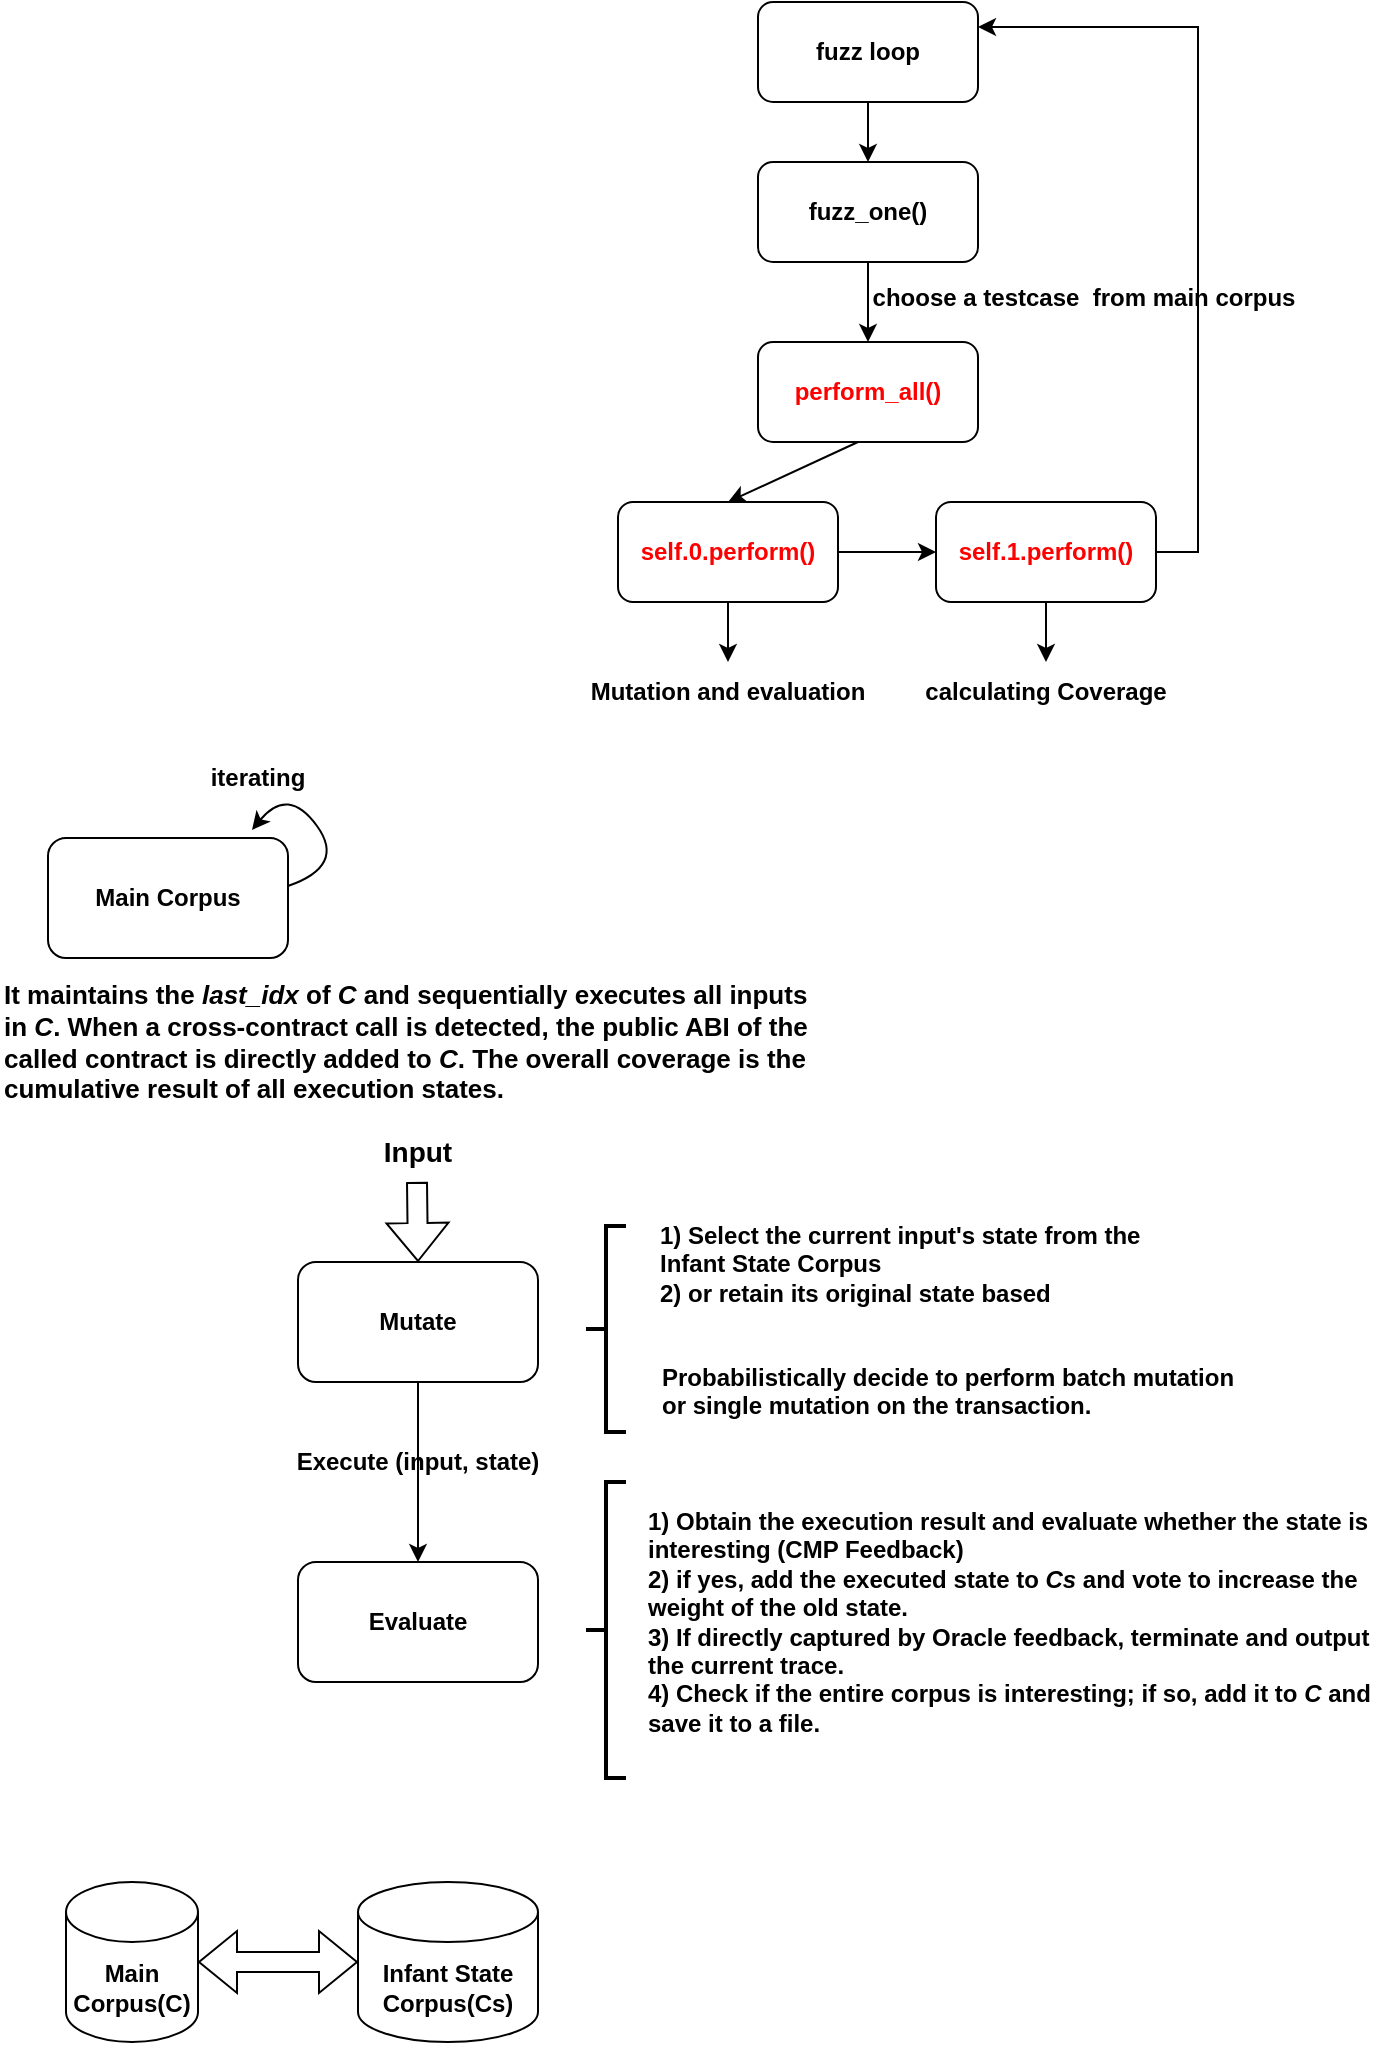 <mxfile version="24.6.5" type="github">
  <diagram name="第 1 页" id="WXLuquS5OPK2RdRxjn_l">
    <mxGraphModel dx="1562" dy="3183" grid="0" gridSize="10" guides="1" tooltips="1" connect="1" arrows="1" fold="1" page="1" pageScale="1" pageWidth="827" pageHeight="1169" math="0" shadow="0">
      <root>
        <mxCell id="0" />
        <mxCell id="1" parent="0" />
        <mxCell id="6DyDfQeU3I3dBpXGyQer-8" value="" style="edgeStyle=orthogonalEdgeStyle;rounded=0;orthogonalLoop=1;jettySize=auto;html=1;" edge="1" parent="1" source="6DyDfQeU3I3dBpXGyQer-1" target="6DyDfQeU3I3dBpXGyQer-2">
          <mxGeometry relative="1" as="geometry" />
        </mxCell>
        <mxCell id="6DyDfQeU3I3dBpXGyQer-1" value="&lt;b&gt;fuzz loop&lt;/b&gt;" style="rounded=1;whiteSpace=wrap;html=1;" vertex="1" parent="1">
          <mxGeometry x="430" y="-1200" width="110" height="50" as="geometry" />
        </mxCell>
        <mxCell id="6DyDfQeU3I3dBpXGyQer-4" value="" style="edgeStyle=orthogonalEdgeStyle;rounded=0;orthogonalLoop=1;jettySize=auto;html=1;" edge="1" parent="1" source="6DyDfQeU3I3dBpXGyQer-2" target="6DyDfQeU3I3dBpXGyQer-3">
          <mxGeometry relative="1" as="geometry" />
        </mxCell>
        <mxCell id="6DyDfQeU3I3dBpXGyQer-2" value="&lt;b&gt;fuzz_one()&lt;/b&gt;" style="rounded=1;whiteSpace=wrap;html=1;" vertex="1" parent="1">
          <mxGeometry x="430" y="-1120" width="110" height="50" as="geometry" />
        </mxCell>
        <mxCell id="6DyDfQeU3I3dBpXGyQer-3" value="&lt;b&gt;&lt;font color=&quot;#ff0000&quot;&gt;perform_all()&lt;/font&gt;&lt;/b&gt;" style="rounded=1;whiteSpace=wrap;html=1;" vertex="1" parent="1">
          <mxGeometry x="430" y="-1030" width="110" height="50" as="geometry" />
        </mxCell>
        <mxCell id="6DyDfQeU3I3dBpXGyQer-5" value="&lt;b&gt;choose a testcase&amp;nbsp; from main corpus&lt;/b&gt;" style="text;html=1;align=center;verticalAlign=middle;whiteSpace=wrap;rounded=0;" vertex="1" parent="1">
          <mxGeometry x="478" y="-1067" width="230" height="30" as="geometry" />
        </mxCell>
        <mxCell id="6DyDfQeU3I3dBpXGyQer-12" value="" style="edgeStyle=orthogonalEdgeStyle;rounded=0;orthogonalLoop=1;jettySize=auto;html=1;" edge="1" parent="1" source="6DyDfQeU3I3dBpXGyQer-9" target="6DyDfQeU3I3dBpXGyQer-10">
          <mxGeometry relative="1" as="geometry" />
        </mxCell>
        <mxCell id="6DyDfQeU3I3dBpXGyQer-17" value="" style="edgeStyle=orthogonalEdgeStyle;rounded=0;orthogonalLoop=1;jettySize=auto;html=1;" edge="1" parent="1" source="6DyDfQeU3I3dBpXGyQer-9" target="6DyDfQeU3I3dBpXGyQer-14">
          <mxGeometry relative="1" as="geometry" />
        </mxCell>
        <mxCell id="6DyDfQeU3I3dBpXGyQer-9" value="&lt;b&gt;&lt;font color=&quot;#ff0000&quot;&gt;self.0.perform()&lt;/font&gt;&lt;/b&gt;" style="rounded=1;whiteSpace=wrap;html=1;" vertex="1" parent="1">
          <mxGeometry x="360" y="-950" width="110" height="50" as="geometry" />
        </mxCell>
        <mxCell id="6DyDfQeU3I3dBpXGyQer-19" value="" style="edgeStyle=orthogonalEdgeStyle;rounded=0;orthogonalLoop=1;jettySize=auto;html=1;" edge="1" parent="1" source="6DyDfQeU3I3dBpXGyQer-10" target="6DyDfQeU3I3dBpXGyQer-18">
          <mxGeometry relative="1" as="geometry" />
        </mxCell>
        <mxCell id="6DyDfQeU3I3dBpXGyQer-20" style="edgeStyle=orthogonalEdgeStyle;rounded=0;orthogonalLoop=1;jettySize=auto;html=1;entryX=1;entryY=0.25;entryDx=0;entryDy=0;" edge="1" parent="1" source="6DyDfQeU3I3dBpXGyQer-10" target="6DyDfQeU3I3dBpXGyQer-1">
          <mxGeometry relative="1" as="geometry">
            <Array as="points">
              <mxPoint x="650" y="-925" />
              <mxPoint x="650" y="-1187" />
            </Array>
          </mxGeometry>
        </mxCell>
        <mxCell id="6DyDfQeU3I3dBpXGyQer-10" value="&lt;b&gt;&lt;font color=&quot;#ff0000&quot;&gt;self.1.perform()&lt;/font&gt;&lt;/b&gt;" style="rounded=1;whiteSpace=wrap;html=1;" vertex="1" parent="1">
          <mxGeometry x="519" y="-950" width="110" height="50" as="geometry" />
        </mxCell>
        <mxCell id="6DyDfQeU3I3dBpXGyQer-11" value="" style="endArrow=classic;html=1;rounded=0;entryX=0.5;entryY=0;entryDx=0;entryDy=0;" edge="1" parent="1" target="6DyDfQeU3I3dBpXGyQer-9">
          <mxGeometry width="50" height="50" relative="1" as="geometry">
            <mxPoint x="480" y="-980" as="sourcePoint" />
            <mxPoint x="430" y="-910" as="targetPoint" />
          </mxGeometry>
        </mxCell>
        <mxCell id="6DyDfQeU3I3dBpXGyQer-14" value="&lt;b&gt;Mutation and evaluation&lt;/b&gt;" style="text;html=1;align=center;verticalAlign=middle;whiteSpace=wrap;rounded=0;" vertex="1" parent="1">
          <mxGeometry x="300" y="-870" width="230" height="30" as="geometry" />
        </mxCell>
        <mxCell id="6DyDfQeU3I3dBpXGyQer-18" value="&lt;b&gt;calculating Coverage&lt;/b&gt;" style="text;html=1;align=center;verticalAlign=middle;whiteSpace=wrap;rounded=0;" vertex="1" parent="1">
          <mxGeometry x="459" y="-870" width="230" height="30" as="geometry" />
        </mxCell>
        <mxCell id="6DyDfQeU3I3dBpXGyQer-21" value="&lt;b&gt;&lt;font style=&quot;font-size: 14px;&quot;&gt;Input&lt;/font&gt;&lt;/b&gt;" style="text;html=1;align=center;verticalAlign=middle;whiteSpace=wrap;rounded=0;" vertex="1" parent="1">
          <mxGeometry x="230" y="-640" width="60" height="30" as="geometry" />
        </mxCell>
        <mxCell id="6DyDfQeU3I3dBpXGyQer-27" value="" style="edgeStyle=orthogonalEdgeStyle;rounded=0;orthogonalLoop=1;jettySize=auto;html=1;" edge="1" parent="1" source="6DyDfQeU3I3dBpXGyQer-22" target="6DyDfQeU3I3dBpXGyQer-26">
          <mxGeometry relative="1" as="geometry" />
        </mxCell>
        <mxCell id="6DyDfQeU3I3dBpXGyQer-22" value="&lt;b&gt;Mutate&lt;/b&gt;" style="rounded=1;whiteSpace=wrap;html=1;" vertex="1" parent="1">
          <mxGeometry x="200" y="-570" width="120" height="60" as="geometry" />
        </mxCell>
        <mxCell id="6DyDfQeU3I3dBpXGyQer-24" value="" style="shape=flexArrow;endArrow=classic;html=1;rounded=0;" edge="1" parent="1">
          <mxGeometry width="50" height="50" relative="1" as="geometry">
            <mxPoint x="259.5" y="-610" as="sourcePoint" />
            <mxPoint x="260" y="-570" as="targetPoint" />
          </mxGeometry>
        </mxCell>
        <mxCell id="6DyDfQeU3I3dBpXGyQer-26" value="&lt;b&gt;Evaluate&lt;/b&gt;" style="rounded=1;whiteSpace=wrap;html=1;" vertex="1" parent="1">
          <mxGeometry x="200" y="-420" width="120" height="60" as="geometry" />
        </mxCell>
        <mxCell id="6DyDfQeU3I3dBpXGyQer-29" value="" style="strokeWidth=2;html=1;shape=mxgraph.flowchart.annotation_2;align=left;labelPosition=right;pointerEvents=1;" vertex="1" parent="1">
          <mxGeometry x="344" y="-588" width="20" height="103" as="geometry" />
        </mxCell>
        <mxCell id="6DyDfQeU3I3dBpXGyQer-30" value="" style="strokeWidth=2;html=1;shape=mxgraph.flowchart.annotation_2;align=left;labelPosition=right;pointerEvents=1;" vertex="1" parent="1">
          <mxGeometry x="344" y="-460" width="20" height="148" as="geometry" />
        </mxCell>
        <mxCell id="6DyDfQeU3I3dBpXGyQer-31" value="&lt;div style=&quot;text-align: left;&quot;&gt;&lt;b style=&quot;background-color: initial;&quot;&gt;1) Select the current input&#39;s state from the Infant State Corpus&amp;nbsp;&lt;/b&gt;&lt;/div&gt;&lt;div style=&quot;text-align: left;&quot;&gt;&lt;b style=&quot;background-color: initial; text-align: center;&quot;&gt;2) or retain its original state based&lt;/b&gt;&lt;/div&gt;" style="text;html=1;align=center;verticalAlign=middle;whiteSpace=wrap;rounded=0;" vertex="1" parent="1">
          <mxGeometry x="380" y="-584" width="258" height="30" as="geometry" />
        </mxCell>
        <mxCell id="6DyDfQeU3I3dBpXGyQer-32" value="&lt;b&gt;Main&lt;/b&gt;&lt;div&gt;&lt;b&gt;Corpus(C)&lt;/b&gt;&lt;/div&gt;" style="shape=cylinder3;whiteSpace=wrap;html=1;boundedLbl=1;backgroundOutline=1;size=15;" vertex="1" parent="1">
          <mxGeometry x="84" y="-260" width="66" height="80" as="geometry" />
        </mxCell>
        <mxCell id="6DyDfQeU3I3dBpXGyQer-33" value="&lt;b&gt;Infant State&lt;/b&gt;&lt;div&gt;&lt;b&gt;Corpus(Cs)&lt;/b&gt;&lt;/div&gt;" style="shape=cylinder3;whiteSpace=wrap;html=1;boundedLbl=1;backgroundOutline=1;size=15;" vertex="1" parent="1">
          <mxGeometry x="230" y="-260" width="90" height="80" as="geometry" />
        </mxCell>
        <mxCell id="6DyDfQeU3I3dBpXGyQer-34" value="" style="shape=flexArrow;endArrow=classic;startArrow=classic;html=1;rounded=0;" edge="1" parent="1">
          <mxGeometry width="100" height="100" relative="1" as="geometry">
            <mxPoint x="150" y="-220" as="sourcePoint" />
            <mxPoint x="230" y="-220" as="targetPoint" />
          </mxGeometry>
        </mxCell>
        <mxCell id="6DyDfQeU3I3dBpXGyQer-35" value="&lt;b&gt;Probabilistically decide to perform batch mutation or single mutation on the transaction.&lt;/b&gt;" style="text;whiteSpace=wrap;html=1;" vertex="1" parent="1">
          <mxGeometry x="380" y="-526" width="289" height="106" as="geometry" />
        </mxCell>
        <mxCell id="6DyDfQeU3I3dBpXGyQer-36" value="&lt;div style=&quot;&quot;&gt;&lt;b&gt;&lt;span style=&quot;background-color: initial;&quot;&gt;1)&amp;nbsp;&lt;/span&gt;&lt;span style=&quot;background-color: initial;&quot;&gt;Obtain the execution result and evaluate whether the state is interesting (CMP Feedback)&lt;/span&gt;&lt;/b&gt;&lt;/div&gt;&lt;div style=&quot;&quot;&gt;&lt;b&gt;2) i&lt;span style=&quot;background-color: initial;&quot;&gt;f yes, add the executed state to&amp;nbsp;&lt;/span&gt;&lt;i&gt;&lt;span style=&quot;background-color: initial;&quot;&gt;C&lt;/span&gt;&lt;span style=&quot;background-color: initial;&quot;&gt;s&lt;/span&gt;&lt;/i&gt;&lt;span style=&quot;background-color: initial;&quot; class=&quot;katex&quot;&gt;&lt;span aria-hidden=&quot;true&quot; class=&quot;katex-html&quot;&gt;&lt;span class=&quot;base&quot;&gt;&lt;span class=&quot;mord&quot;&gt;&lt;span class=&quot;msupsub&quot;&gt;&lt;span class=&quot;vlist-t vlist-t2&quot;&gt;&lt;span class=&quot;vlist-r&quot;&gt;&lt;span class=&quot;vlist-s&quot;&gt;​&lt;/span&gt;&lt;/span&gt;&lt;span class=&quot;vlist-r&quot;&gt;&lt;span class=&quot;vlist&quot;&gt;&lt;/span&gt;&lt;/span&gt;&lt;/span&gt;&lt;/span&gt;&lt;/span&gt;&lt;/span&gt;&lt;/span&gt;&lt;/span&gt;&lt;span style=&quot;background-color: initial;&quot;&gt; and vote to increase the weight of the old state.&lt;br&gt;&lt;/span&gt;3) If directly captured by Oracle feedback, terminate and output the current trace.&lt;span style=&quot;background-color: initial;&quot;&gt;&lt;/span&gt;&lt;/b&gt;&lt;/div&gt;&lt;div style=&quot;&quot;&gt;&lt;b&gt;4)&amp;nbsp;&lt;span style=&quot;background-color: initial;&quot;&gt;Check if the entire corpus is interesting; if so, add it to&amp;nbsp;&lt;/span&gt;&lt;span style=&quot;background-color: initial;&quot; class=&quot;katex&quot;&gt;&lt;span aria-hidden=&quot;true&quot; class=&quot;katex-html&quot;&gt;&lt;span class=&quot;base&quot;&gt;&lt;span class=&quot;mord mathnormal&quot;&gt;&lt;i&gt;C&lt;/i&gt;&lt;/span&gt;&lt;/span&gt;&lt;/span&gt;&lt;/span&gt;&lt;span style=&quot;background-color: initial;&quot;&gt; and save it to a file.&lt;/span&gt;&lt;/b&gt;&lt;/div&gt;" style="text;html=1;align=left;verticalAlign=middle;whiteSpace=wrap;rounded=0;" vertex="1" parent="1">
          <mxGeometry x="373" y="-407.5" width="367" height="35" as="geometry" />
        </mxCell>
        <mxCell id="6DyDfQeU3I3dBpXGyQer-37" value="&lt;b&gt;Execute (input, state)&lt;/b&gt;" style="text;html=1;align=center;verticalAlign=middle;whiteSpace=wrap;rounded=0;" vertex="1" parent="1">
          <mxGeometry x="171" y="-485" width="178" height="30" as="geometry" />
        </mxCell>
        <mxCell id="6DyDfQeU3I3dBpXGyQer-38" value="&lt;b&gt;Main Corpus&lt;/b&gt;" style="rounded=1;whiteSpace=wrap;html=1;direction=west;" vertex="1" parent="1">
          <mxGeometry x="75" y="-782" width="120" height="60" as="geometry" />
        </mxCell>
        <mxCell id="6DyDfQeU3I3dBpXGyQer-39" value="" style="curved=1;endArrow=classic;html=1;rounded=0;" edge="1" parent="1">
          <mxGeometry width="50" height="50" relative="1" as="geometry">
            <mxPoint x="195" y="-758" as="sourcePoint" />
            <mxPoint x="177" y="-786" as="targetPoint" />
            <Array as="points">
              <mxPoint x="224" y="-768" />
              <mxPoint x="195" y="-808" />
            </Array>
          </mxGeometry>
        </mxCell>
        <mxCell id="6DyDfQeU3I3dBpXGyQer-40" value="&lt;div style=&quot;text-align: left; font-size: 13px;&quot;&gt;&lt;b&gt;It maintains the&lt;i&gt; last_idx&lt;/i&gt; of &lt;i&gt;C &lt;/i&gt;&lt;span style=&quot;background-color: initial; text-align: center;&quot;&gt;and sequentially executes all inputs in &lt;i&gt;C&lt;/i&gt;. When a cross-contract call is detected, the public ABI of the called contract is directly added to&amp;nbsp;&lt;/span&gt;&lt;span style=&quot;background-color: initial; text-align: center;&quot; class=&quot;katex&quot;&gt;&lt;span aria-hidden=&quot;true&quot; class=&quot;katex-html&quot;&gt;&lt;span class=&quot;base&quot;&gt;&lt;span class=&quot;mord mathnormal&quot;&gt;&lt;i&gt;C&lt;/i&gt;&lt;/span&gt;&lt;/span&gt;&lt;/span&gt;&lt;/span&gt;&lt;span style=&quot;background-color: initial; text-align: center;&quot;&gt;. The overall coverage is the cumulative result of all execution states.&lt;/span&gt;&lt;/b&gt;&lt;/div&gt;" style="text;html=1;align=center;verticalAlign=middle;whiteSpace=wrap;rounded=0;" vertex="1" parent="1">
          <mxGeometry x="51.5" y="-713" width="417" height="65" as="geometry" />
        </mxCell>
        <mxCell id="6DyDfQeU3I3dBpXGyQer-41" value="&lt;b&gt;iterating&lt;/b&gt;" style="text;html=1;align=center;verticalAlign=middle;whiteSpace=wrap;rounded=0;" vertex="1" parent="1">
          <mxGeometry x="150" y="-827" width="60" height="30" as="geometry" />
        </mxCell>
      </root>
    </mxGraphModel>
  </diagram>
</mxfile>
